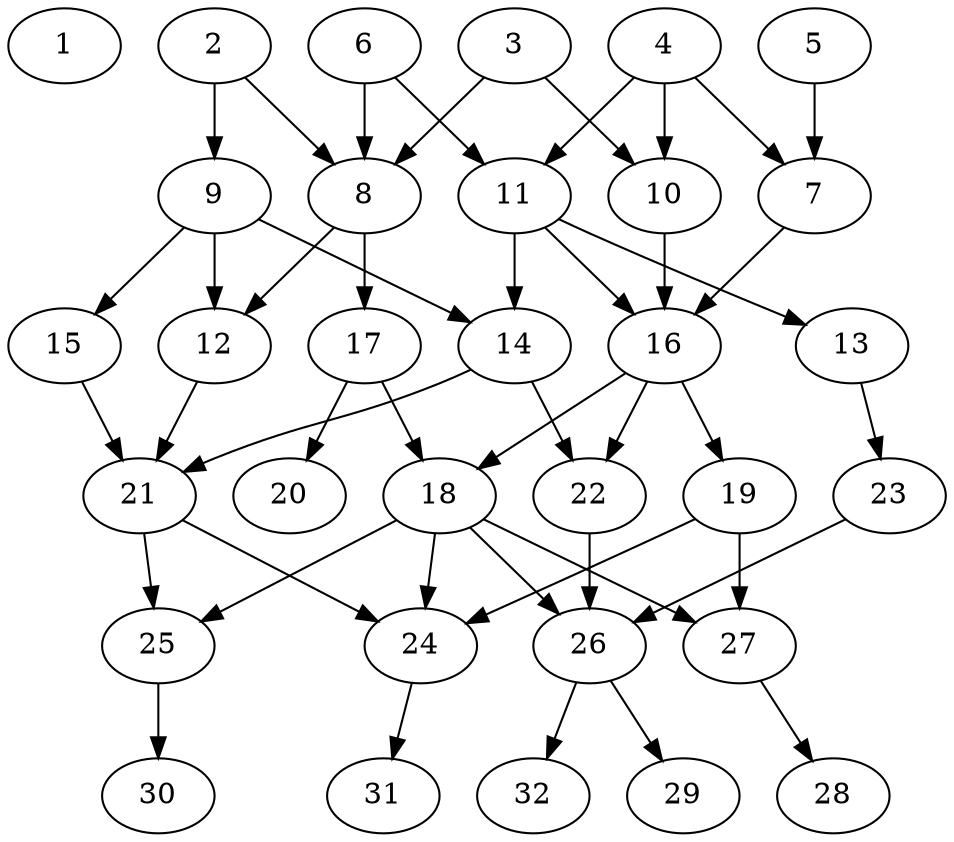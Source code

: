 // DAG (tier=2-normal, mode=compute, n=32, ccr=0.360, fat=0.546, density=0.485, regular=0.470, jump=0.122, mindata=524288, maxdata=8388608)
// DAG automatically generated by daggen at Sun Aug 24 16:33:33 2025
// /home/ermia/Project/Environments/daggen/bin/daggen --dot --ccr 0.360 --fat 0.546 --regular 0.470 --density 0.485 --jump 0.122 --mindata 524288 --maxdata 8388608 -n 32 
digraph G {
  1 [size="131789363792127008", alpha="0.18", expect_size="65894681896063504"]
  2 [size="15862459406778122", alpha="0.09", expect_size="7931229703389061"]
  2 -> 8 [size ="263348679606272"]
  2 -> 9 [size ="263348679606272"]
  3 [size="7936836425516371", alpha="0.07", expect_size="3968418212758185"]
  3 -> 8 [size ="292502582067200"]
  3 -> 10 [size ="292502582067200"]
  4 [size="108557873460545408", alpha="0.12", expect_size="54278936730272704"]
  4 -> 7 [size ="198951777075200"]
  4 -> 10 [size ="198951777075200"]
  4 -> 11 [size ="198951777075200"]
  5 [size="137808291356492", alpha="0.15", expect_size="68904145678246"]
  5 -> 7 [size ="3665158995968"]
  6 [size="5071680191511132", alpha="0.13", expect_size="2535840095755566"]
  6 -> 8 [size ="105538830467072"]
  6 -> 11 [size ="105538830467072"]
  7 [size="3838153381470273536", alpha="0.13", expect_size="1919076690735136768"]
  7 -> 16 [size ="19611231715328"]
  8 [size="687646483160640128", alpha="0.05", expect_size="343823241580320064"]
  8 -> 12 [size ="470224839114752"]
  8 -> 17 [size ="470224839114752"]
  9 [size="18272478465914000", alpha="0.11", expect_size="9136239232957000"]
  9 -> 12 [size ="457499790540800"]
  9 -> 14 [size ="457499790540800"]
  9 -> 15 [size ="457499790540800"]
  10 [size="89915392000000000000", alpha="0.04", expect_size="44957696000000000000"]
  10 -> 16 [size ="160563200000000"]
  11 [size="42575818605461504000", alpha="0.19", expect_size="21287909302730752000"]
  11 -> 13 [size ="97543572684800"]
  11 -> 14 [size ="97543572684800"]
  11 -> 16 [size ="97543572684800"]
  12 [size="115013902852624400", alpha="0.14", expect_size="57506951426312200"]
  12 -> 21 [size ="284923969667072"]
  13 [size="100436768642833504", alpha="0.19", expect_size="50218384321416752"]
  13 -> 23 [size ="185540984963072"]
  14 [size="305898643246809088000", alpha="0.18", expect_size="152949321623404544000"]
  14 -> 21 [size ="363196527411200"]
  14 -> 22 [size ="363196527411200"]
  15 [size="371924081917775488", alpha="0.09", expect_size="185962040958887744"]
  15 -> 21 [size ="171837916971008"]
  16 [size="63413590243255296", alpha="0.01", expect_size="31706795121627648"]
  16 -> 18 [size ="24932419371008"]
  16 -> 19 [size ="24932419371008"]
  16 -> 22 [size ="24932419371008"]
  17 [size="99089330457926434816", alpha="0.00", expect_size="49544665228963217408"]
  17 -> 18 [size ="171306792255488"]
  17 -> 20 [size ="171306792255488"]
  18 [size="943230786840338304", alpha="0.06", expect_size="471615393420169152"]
  18 -> 24 [size ="478678433660928"]
  18 -> 25 [size ="478678433660928"]
  18 -> 26 [size ="478678433660928"]
  18 -> 27 [size ="478678433660928"]
  19 [size="105358338812452864", alpha="0.19", expect_size="52679169406226432"]
  19 -> 24 [size ="47157742665728"]
  19 -> 27 [size ="47157742665728"]
  20 [size="894107346950257280", alpha="0.07", expect_size="447053673475128640"]
  21 [size="369241297901515177984", alpha="0.13", expect_size="184620648950757588992"]
  21 -> 24 [size ="411746737061888"]
  21 -> 25 [size ="411746737061888"]
  22 [size="125803359114309456", alpha="0.16", expect_size="62901679557154728"]
  22 -> 26 [size ="50971069644800"]
  23 [size="159584162484586545152", alpha="0.16", expect_size="79792081242293272576"]
  23 -> 26 [size ="235369316483072"]
  24 [size="595572945735625", alpha="0.12", expect_size="297786472867812"]
  24 -> 31 [size ="10150215680000"]
  25 [size="537251576457883840", alpha="0.14", expect_size="268625788228941920"]
  25 -> 30 [size ="359892254720000"]
  26 [size="1264420779756355584", alpha="0.06", expect_size="632210389878177792"]
  26 -> 29 [size ="9354438770688"]
  26 -> 32 [size ="9354438770688"]
  27 [size="5426689449380607", alpha="0.09", expect_size="2713344724690303"]
  27 -> 28 [size ="255048881799168"]
  28 [size="6103722117638992", alpha="0.17", expect_size="3051861058819496"]
  29 [size="384176931034203328", alpha="0.05", expect_size="192088465517101664"]
  30 [size="336131483905294336", alpha="0.13", expect_size="168065741952647168"]
  31 [size="6699790696661909504", alpha="0.05", expect_size="3349895348330954752"]
  32 [size="18186344523656728", alpha="0.18", expect_size="9093172261828364"]
}